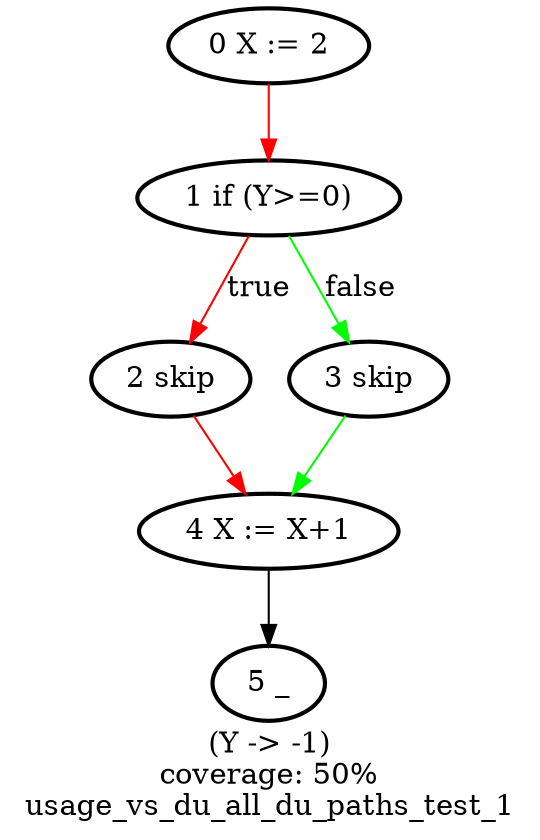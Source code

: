 digraph usage_vs_du_all_du_paths_test_1 {
	label = "(Y -> -1)
coverage: 50%
usage_vs_du_all_du_paths_test_1"
	"2 skip" [style = bold]
	"0 X := 2" -> "1 if (Y>=0)" [color = red]
	"1 if (Y>=0)" -> "3 skip" [label = false, color = green]
	"1 if (Y>=0)" -> "2 skip" [label = true, color = red]
	"3 skip" -> "4 X := X+1" [color = green]
	"4 X := X+1" -> "5 _"
	"5 _" [style = bold]
	"1 if (Y>=0)" [style = bold]
	"2 skip" -> "4 X := X+1" [color = red]
	"0 X := 2" [style = bold]
	"3 skip" [style = bold]
	"4 X := X+1" [style = bold]
}